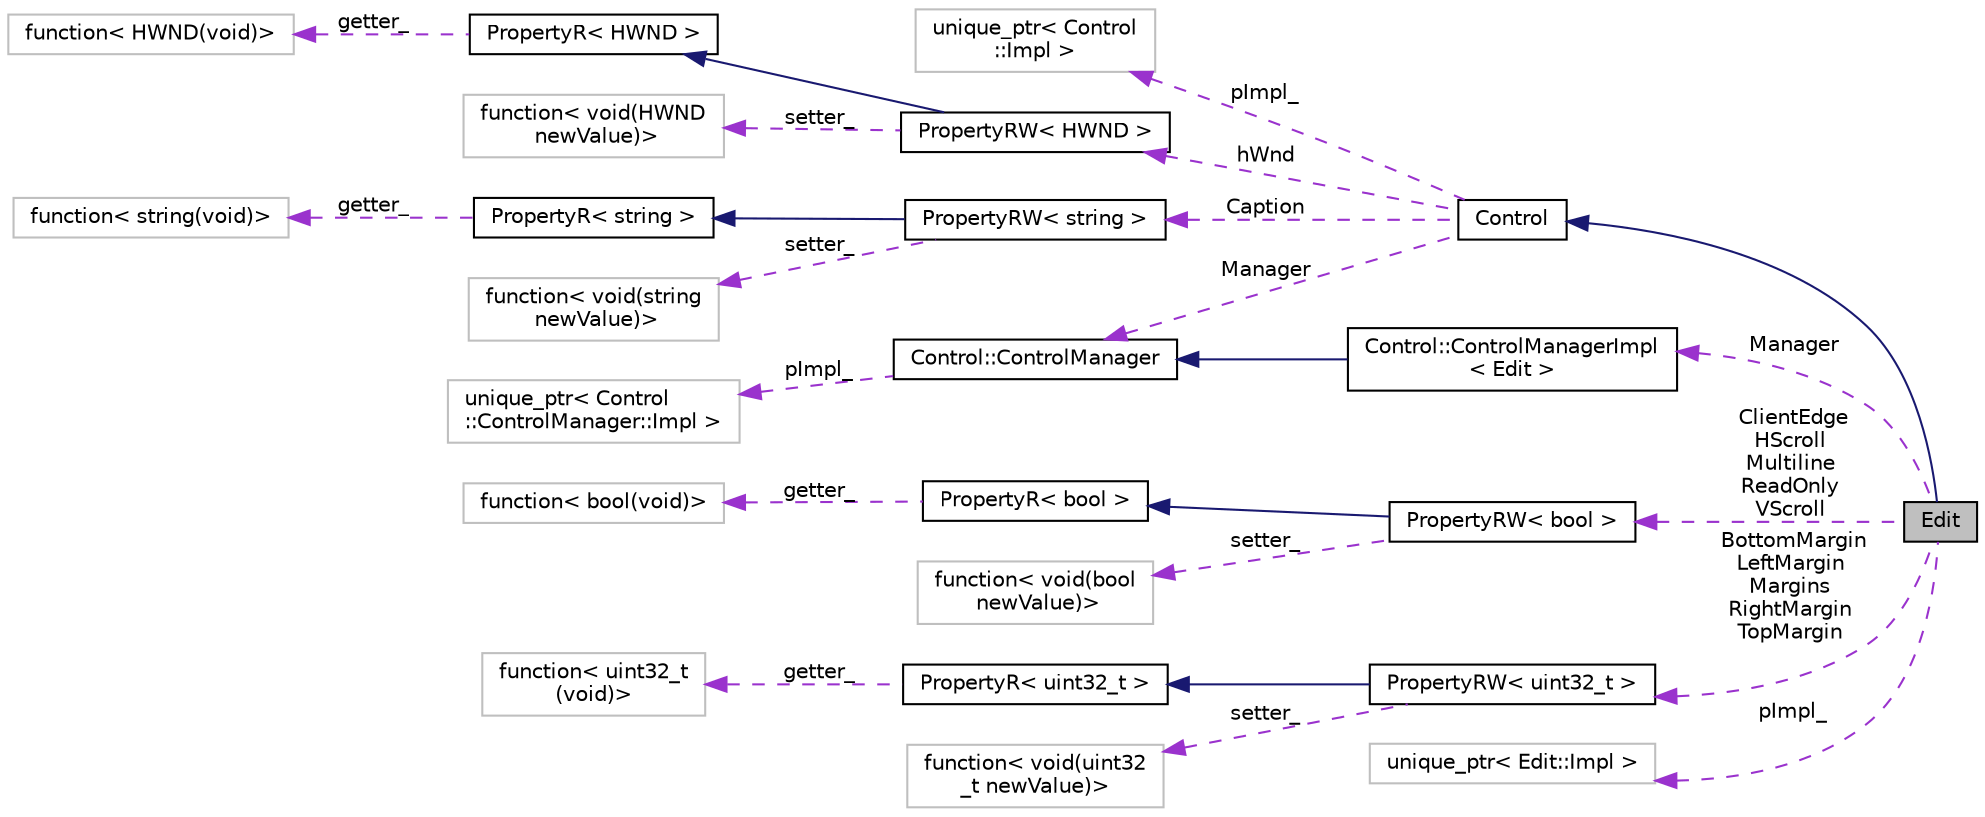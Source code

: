 digraph "Edit"
{
 // INTERACTIVE_SVG=YES
 // LATEX_PDF_SIZE
  edge [fontname="Helvetica",fontsize="10",labelfontname="Helvetica",labelfontsize="10"];
  node [fontname="Helvetica",fontsize="10",shape=record];
  rankdir="LR";
  Node1 [label="Edit",height=0.2,width=0.4,color="black", fillcolor="grey75", style="filled", fontcolor="black",tooltip=" "];
  Node2 -> Node1 [dir="back",color="midnightblue",fontsize="10",style="solid",fontname="Helvetica"];
  Node2 [label="Control",height=0.2,width=0.4,color="black", fillcolor="white", style="filled",URL="$class_control.html",tooltip=" "];
  Node3 -> Node2 [dir="back",color="darkorchid3",fontsize="10",style="dashed",label=" pImpl_" ,fontname="Helvetica"];
  Node3 [label="unique_ptr\< Control\l::Impl \>",height=0.2,width=0.4,color="grey75", fillcolor="white", style="filled",tooltip=" "];
  Node4 -> Node2 [dir="back",color="darkorchid3",fontsize="10",style="dashed",label=" hWnd" ,fontname="Helvetica"];
  Node4 [label="PropertyRW\< HWND \>",height=0.2,width=0.4,color="black", fillcolor="white", style="filled",URL="$struct_property_r_w.html",tooltip=" "];
  Node5 -> Node4 [dir="back",color="midnightblue",fontsize="10",style="solid",fontname="Helvetica"];
  Node5 [label="PropertyR\< HWND \>",height=0.2,width=0.4,color="black", fillcolor="white", style="filled",URL="$struct_property_r.html",tooltip=" "];
  Node6 -> Node5 [dir="back",color="darkorchid3",fontsize="10",style="dashed",label=" getter_" ,fontname="Helvetica"];
  Node6 [label="function\< HWND(void)\>",height=0.2,width=0.4,color="grey75", fillcolor="white", style="filled",tooltip=" "];
  Node7 -> Node4 [dir="back",color="darkorchid3",fontsize="10",style="dashed",label=" setter_" ,fontname="Helvetica"];
  Node7 [label="function\< void(HWND\l newValue)\>",height=0.2,width=0.4,color="grey75", fillcolor="white", style="filled",tooltip=" "];
  Node8 -> Node2 [dir="back",color="darkorchid3",fontsize="10",style="dashed",label=" Caption" ,fontname="Helvetica"];
  Node8 [label="PropertyRW\< string \>",height=0.2,width=0.4,color="black", fillcolor="white", style="filled",URL="$struct_property_r_w.html",tooltip=" "];
  Node9 -> Node8 [dir="back",color="midnightblue",fontsize="10",style="solid",fontname="Helvetica"];
  Node9 [label="PropertyR\< string \>",height=0.2,width=0.4,color="black", fillcolor="white", style="filled",URL="$struct_property_r.html",tooltip=" "];
  Node10 -> Node9 [dir="back",color="darkorchid3",fontsize="10",style="dashed",label=" getter_" ,fontname="Helvetica"];
  Node10 [label="function\< string(void)\>",height=0.2,width=0.4,color="grey75", fillcolor="white", style="filled",tooltip=" "];
  Node11 -> Node8 [dir="back",color="darkorchid3",fontsize="10",style="dashed",label=" setter_" ,fontname="Helvetica"];
  Node11 [label="function\< void(string\l newValue)\>",height=0.2,width=0.4,color="grey75", fillcolor="white", style="filled",tooltip=" "];
  Node12 -> Node2 [dir="back",color="darkorchid3",fontsize="10",style="dashed",label=" Manager" ,fontname="Helvetica"];
  Node12 [label="Control::ControlManager",height=0.2,width=0.4,color="black", fillcolor="white", style="filled",URL="$struct_control_1_1_control_manager.html",tooltip=" "];
  Node13 -> Node12 [dir="back",color="darkorchid3",fontsize="10",style="dashed",label=" pImpl_" ,fontname="Helvetica"];
  Node13 [label="unique_ptr\< Control\l::ControlManager::Impl \>",height=0.2,width=0.4,color="grey75", fillcolor="white", style="filled",tooltip=" "];
  Node14 -> Node1 [dir="back",color="darkorchid3",fontsize="10",style="dashed",label=" ClientEdge\nHScroll\nMultiline\nReadOnly\nVScroll" ,fontname="Helvetica"];
  Node14 [label="PropertyRW\< bool \>",height=0.2,width=0.4,color="black", fillcolor="white", style="filled",URL="$struct_property_r_w.html",tooltip=" "];
  Node15 -> Node14 [dir="back",color="midnightblue",fontsize="10",style="solid",fontname="Helvetica"];
  Node15 [label="PropertyR\< bool \>",height=0.2,width=0.4,color="black", fillcolor="white", style="filled",URL="$struct_property_r.html",tooltip=" "];
  Node16 -> Node15 [dir="back",color="darkorchid3",fontsize="10",style="dashed",label=" getter_" ,fontname="Helvetica"];
  Node16 [label="function\< bool(void)\>",height=0.2,width=0.4,color="grey75", fillcolor="white", style="filled",tooltip=" "];
  Node17 -> Node14 [dir="back",color="darkorchid3",fontsize="10",style="dashed",label=" setter_" ,fontname="Helvetica"];
  Node17 [label="function\< void(bool\l newValue)\>",height=0.2,width=0.4,color="grey75", fillcolor="white", style="filled",tooltip=" "];
  Node18 -> Node1 [dir="back",color="darkorchid3",fontsize="10",style="dashed",label=" Manager" ,fontname="Helvetica"];
  Node18 [label="Control::ControlManagerImpl\l\< Edit \>",height=0.2,width=0.4,color="black", fillcolor="white", style="filled",URL="$struct_control_1_1_control_manager_impl.html",tooltip=" "];
  Node12 -> Node18 [dir="back",color="midnightblue",fontsize="10",style="solid",fontname="Helvetica"];
  Node19 -> Node1 [dir="back",color="darkorchid3",fontsize="10",style="dashed",label=" BottomMargin\nLeftMargin\nMargins\nRightMargin\nTopMargin" ,fontname="Helvetica"];
  Node19 [label="PropertyRW\< uint32_t \>",height=0.2,width=0.4,color="black", fillcolor="white", style="filled",URL="$struct_property_r_w.html",tooltip=" "];
  Node20 -> Node19 [dir="back",color="midnightblue",fontsize="10",style="solid",fontname="Helvetica"];
  Node20 [label="PropertyR\< uint32_t \>",height=0.2,width=0.4,color="black", fillcolor="white", style="filled",URL="$struct_property_r.html",tooltip=" "];
  Node21 -> Node20 [dir="back",color="darkorchid3",fontsize="10",style="dashed",label=" getter_" ,fontname="Helvetica"];
  Node21 [label="function\< uint32_t\l(void)\>",height=0.2,width=0.4,color="grey75", fillcolor="white", style="filled",tooltip=" "];
  Node22 -> Node19 [dir="back",color="darkorchid3",fontsize="10",style="dashed",label=" setter_" ,fontname="Helvetica"];
  Node22 [label="function\< void(uint32\l_t newValue)\>",height=0.2,width=0.4,color="grey75", fillcolor="white", style="filled",tooltip=" "];
  Node23 -> Node1 [dir="back",color="darkorchid3",fontsize="10",style="dashed",label=" pImpl_" ,fontname="Helvetica"];
  Node23 [label="unique_ptr\< Edit::Impl \>",height=0.2,width=0.4,color="grey75", fillcolor="white", style="filled",tooltip=" "];
}
